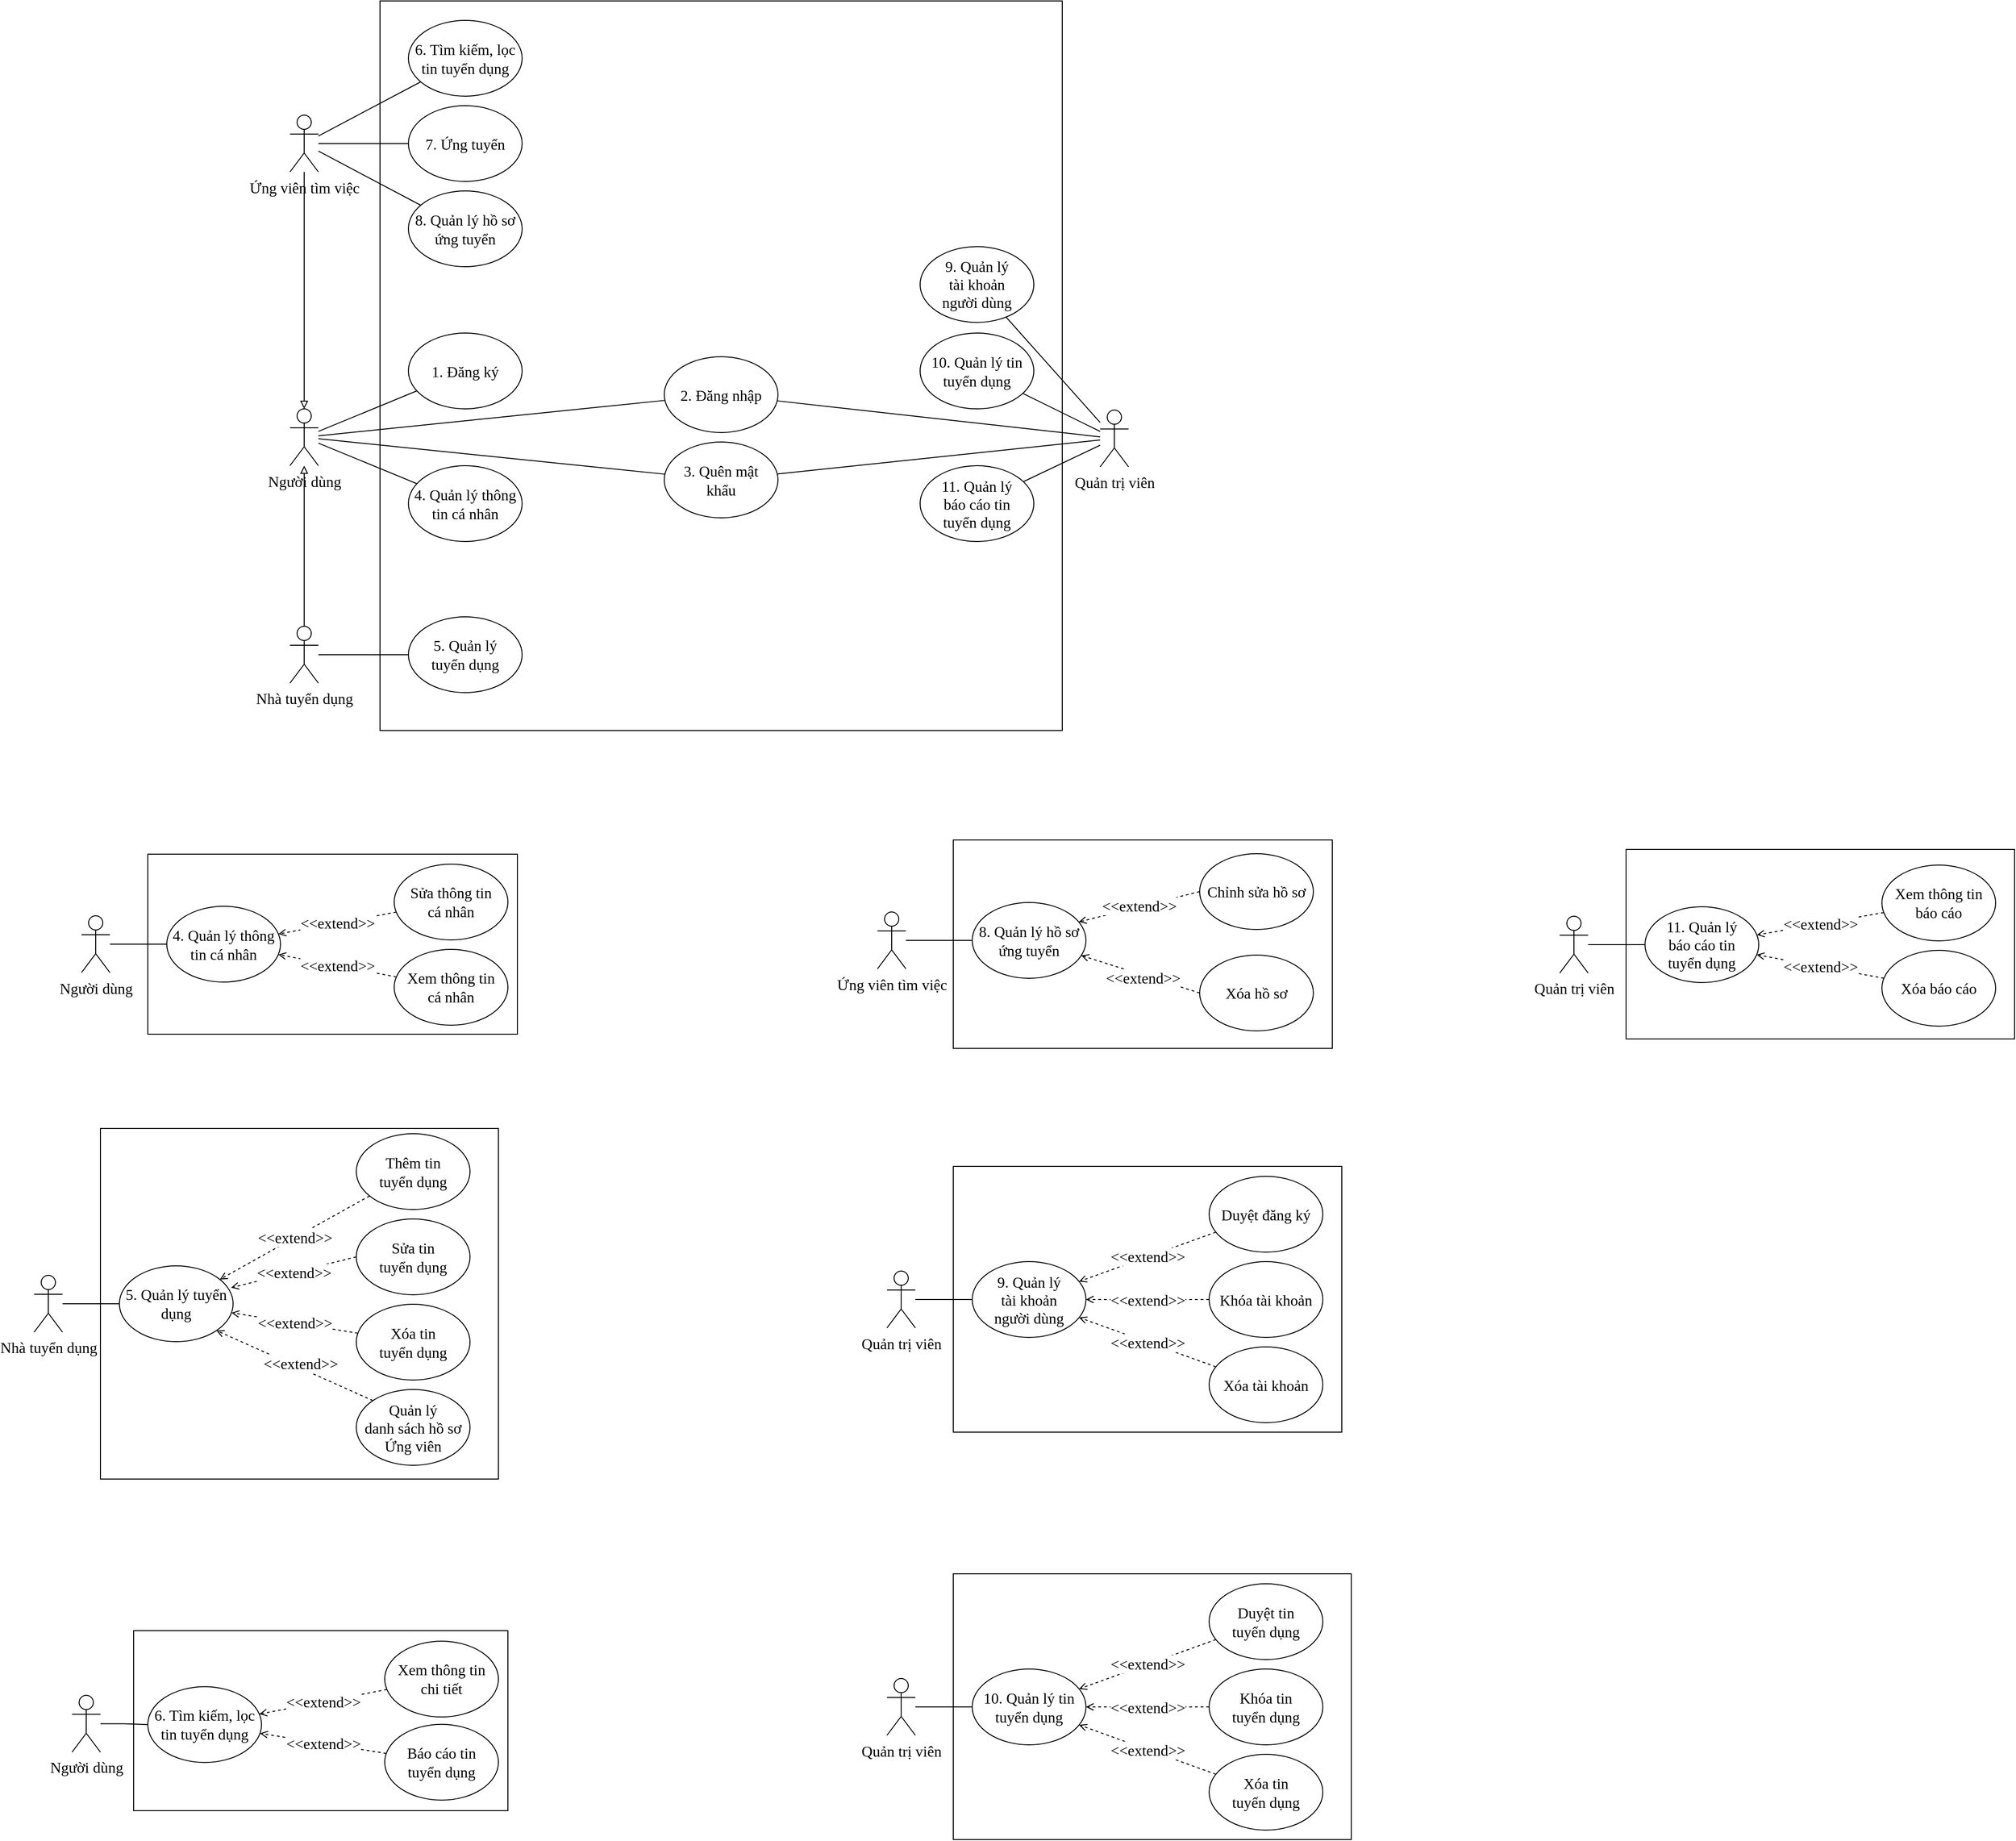 <mxfile version="20.2.3" type="device"><diagram id="CUYJLqiDxSkJgVzejXc8" name="Page-1"><mxGraphModel dx="1226" dy="5682" grid="1" gridSize="10" guides="1" tooltips="1" connect="1" arrows="1" fold="1" page="1" pageScale="1" pageWidth="850" pageHeight="1100" math="0" shadow="0"><root><mxCell id="0"/><mxCell id="1" parent="0"/><mxCell id="nCyiN545a46I5Kh3WYLH-1" value="" style="rounded=0;whiteSpace=wrap;html=1;fontFamily=Times New Roman;fontSize=16;verticalAlign=top;fontStyle=1;" parent="1" vertex="1"><mxGeometry x="1935" y="-4010" width="720" height="770" as="geometry"/></mxCell><mxCell id="nCyiN545a46I5Kh3WYLH-2" style="edgeStyle=orthogonalEdgeStyle;rounded=0;orthogonalLoop=1;jettySize=auto;html=1;fontFamily=Times New Roman;fontSize=16;endArrow=block;endFill=0;" parent="1" source="nCyiN545a46I5Kh3WYLH-6" target="nCyiN545a46I5Kh3WYLH-26" edge="1"><mxGeometry relative="1" as="geometry"/></mxCell><mxCell id="nCyiN545a46I5Kh3WYLH-4" style="edgeStyle=none;rounded=0;orthogonalLoop=1;jettySize=auto;html=1;endArrow=none;endFill=0;fontFamily=Times New Roman;fontSize=16;" parent="1" source="nCyiN545a46I5Kh3WYLH-6" target="nCyiN545a46I5Kh3WYLH-39" edge="1"><mxGeometry relative="1" as="geometry"/></mxCell><mxCell id="YE1rSNIQsOi98AUd0LsD-6" style="edgeStyle=none;rounded=0;orthogonalLoop=1;jettySize=auto;html=1;endArrow=none;endFill=0;" parent="1" source="nCyiN545a46I5Kh3WYLH-6" target="zoKQRF3uKvG4ctZ6YU0x-32" edge="1"><mxGeometry relative="1" as="geometry"/></mxCell><mxCell id="YE1rSNIQsOi98AUd0LsD-8" style="edgeStyle=none;rounded=0;orthogonalLoop=1;jettySize=auto;html=1;endArrow=none;endFill=0;" parent="1" source="nCyiN545a46I5Kh3WYLH-6" target="YE1rSNIQsOi98AUd0LsD-7" edge="1"><mxGeometry relative="1" as="geometry"/></mxCell><mxCell id="nCyiN545a46I5Kh3WYLH-6" value="Ứng viên tìm việc" style="shape=umlActor;verticalLabelPosition=bottom;verticalAlign=top;html=1;outlineConnect=0;fontFamily=Times New Roman;fontSize=16;" parent="1" vertex="1"><mxGeometry x="1840" y="-3889.5" width="30" height="60" as="geometry"/></mxCell><mxCell id="nCyiN545a46I5Kh3WYLH-7" style="edgeStyle=orthogonalEdgeStyle;rounded=0;orthogonalLoop=1;jettySize=auto;html=1;fontFamily=Times New Roman;fontSize=16;endArrow=block;endFill=0;" parent="1" source="nCyiN545a46I5Kh3WYLH-10" target="nCyiN545a46I5Kh3WYLH-26" edge="1"><mxGeometry relative="1" as="geometry"/></mxCell><mxCell id="nCyiN545a46I5Kh3WYLH-8" style="edgeStyle=none;rounded=0;orthogonalLoop=1;jettySize=auto;html=1;endArrow=none;endFill=0;fontFamily=Times New Roman;fontSize=16;" parent="1" source="nCyiN545a46I5Kh3WYLH-10" target="nCyiN545a46I5Kh3WYLH-31" edge="1"><mxGeometry relative="1" as="geometry"/></mxCell><mxCell id="nCyiN545a46I5Kh3WYLH-10" value="Nhà tuyển dụng" style="shape=umlActor;verticalLabelPosition=bottom;verticalAlign=top;html=1;outlineConnect=0;fontFamily=Times New Roman;fontSize=16;" parent="1" vertex="1"><mxGeometry x="1840" y="-3350" width="30" height="60" as="geometry"/></mxCell><mxCell id="nCyiN545a46I5Kh3WYLH-11" style="edgeStyle=none;rounded=0;orthogonalLoop=1;jettySize=auto;html=1;endArrow=none;endFill=0;fontFamily=Times New Roman;fontSize=16;" parent="1" source="nCyiN545a46I5Kh3WYLH-14" target="nCyiN545a46I5Kh3WYLH-33" edge="1"><mxGeometry relative="1" as="geometry"/></mxCell><mxCell id="nCyiN545a46I5Kh3WYLH-12" style="edgeStyle=none;rounded=0;orthogonalLoop=1;jettySize=auto;html=1;endArrow=none;endFill=0;fontFamily=Times New Roman;fontSize=16;" parent="1" source="nCyiN545a46I5Kh3WYLH-14" target="nCyiN545a46I5Kh3WYLH-35" edge="1"><mxGeometry relative="1" as="geometry"/></mxCell><mxCell id="nCyiN545a46I5Kh3WYLH-13" style="edgeStyle=none;rounded=0;orthogonalLoop=1;jettySize=auto;html=1;endArrow=none;endFill=0;fontFamily=Times New Roman;fontSize=16;" parent="1" source="nCyiN545a46I5Kh3WYLH-14" target="nCyiN545a46I5Kh3WYLH-42" edge="1"><mxGeometry relative="1" as="geometry"/></mxCell><mxCell id="YE1rSNIQsOi98AUd0LsD-2" style="rounded=0;orthogonalLoop=1;jettySize=auto;html=1;endArrow=none;endFill=0;" parent="1" source="nCyiN545a46I5Kh3WYLH-14" target="nCyiN545a46I5Kh3WYLH-27" edge="1"><mxGeometry relative="1" as="geometry"/></mxCell><mxCell id="YE1rSNIQsOi98AUd0LsD-4" style="edgeStyle=none;rounded=0;orthogonalLoop=1;jettySize=auto;html=1;endArrow=none;endFill=0;" parent="1" source="nCyiN545a46I5Kh3WYLH-14" target="nCyiN545a46I5Kh3WYLH-70" edge="1"><mxGeometry relative="1" as="geometry"/></mxCell><mxCell id="nCyiN545a46I5Kh3WYLH-14" value="Quản trị viên" style="shape=umlActor;verticalLabelPosition=bottom;verticalAlign=top;html=1;outlineConnect=0;fontFamily=Times New Roman;fontSize=16;" parent="1" vertex="1"><mxGeometry x="2695" y="-3578.25" width="30" height="60" as="geometry"/></mxCell><mxCell id="nCyiN545a46I5Kh3WYLH-18" value="1. Đăng ký" style="ellipse;whiteSpace=wrap;html=1;fontFamily=Times New Roman;fontSize=16;spacingLeft=6;spacingRight=6;" parent="1" vertex="1"><mxGeometry x="1965" y="-3659.5" width="120" height="80" as="geometry"/></mxCell><mxCell id="nCyiN545a46I5Kh3WYLH-21" value="4. Quản lý thông tin cá nhân" style="ellipse;whiteSpace=wrap;html=1;fontFamily=Times New Roman;fontSize=16;spacingLeft=4;spacingRight=4;spacing=3;" parent="1" vertex="1"><mxGeometry x="1965" y="-3519.5" width="120" height="80" as="geometry"/></mxCell><mxCell id="nCyiN545a46I5Kh3WYLH-23" style="edgeStyle=none;rounded=0;orthogonalLoop=1;jettySize=auto;html=1;endArrow=none;endFill=0;fontFamily=Times New Roman;fontSize=16;" parent="1" source="nCyiN545a46I5Kh3WYLH-26" target="nCyiN545a46I5Kh3WYLH-18" edge="1"><mxGeometry relative="1" as="geometry"/></mxCell><mxCell id="nCyiN545a46I5Kh3WYLH-24" style="edgeStyle=none;rounded=0;orthogonalLoop=1;jettySize=auto;html=1;endArrow=none;endFill=0;fontFamily=Times New Roman;fontSize=16;" parent="1" source="nCyiN545a46I5Kh3WYLH-26" target="nCyiN545a46I5Kh3WYLH-21" edge="1"><mxGeometry relative="1" as="geometry"/></mxCell><mxCell id="YE1rSNIQsOi98AUd0LsD-1" style="rounded=0;orthogonalLoop=1;jettySize=auto;html=1;endArrow=none;endFill=0;" parent="1" source="nCyiN545a46I5Kh3WYLH-26" target="nCyiN545a46I5Kh3WYLH-27" edge="1"><mxGeometry relative="1" as="geometry"/></mxCell><mxCell id="YE1rSNIQsOi98AUd0LsD-3" style="rounded=0;orthogonalLoop=1;jettySize=auto;html=1;endArrow=none;endFill=0;" parent="1" source="nCyiN545a46I5Kh3WYLH-26" target="nCyiN545a46I5Kh3WYLH-70" edge="1"><mxGeometry relative="1" as="geometry"/></mxCell><mxCell id="nCyiN545a46I5Kh3WYLH-26" value="Người dùng" style="shape=umlActor;verticalLabelPosition=bottom;verticalAlign=top;html=1;outlineConnect=0;fontFamily=Times New Roman;fontSize=16;" parent="1" vertex="1"><mxGeometry x="1840" y="-3579.5" width="30" height="60" as="geometry"/></mxCell><mxCell id="nCyiN545a46I5Kh3WYLH-27" value="2. Đăng nhập" style="ellipse;whiteSpace=wrap;html=1;fontSize=16;fontFamily=Times New Roman;spacingTop=0;spacingLeft=6;spacingBottom=0;spacingRight=6;spacing=0;" parent="1" vertex="1"><mxGeometry x="2235" y="-3634.5" width="120" height="80" as="geometry"/></mxCell><mxCell id="nCyiN545a46I5Kh3WYLH-31" value="5. Quản lý tuyển dụng" style="ellipse;whiteSpace=wrap;html=1;fontFamily=Times New Roman;fontSize=16;spacingLeft=6;spacingRight=6;" parent="1" vertex="1"><mxGeometry x="1965" y="-3360" width="120" height="80" as="geometry"/></mxCell><mxCell id="nCyiN545a46I5Kh3WYLH-33" value="10. Quản lý tin tuyển dụng" style="ellipse;whiteSpace=wrap;html=1;fontFamily=Times New Roman;fontSize=16;spacingLeft=6;spacingRight=6;" parent="1" vertex="1"><mxGeometry x="2505" y="-3659.5" width="120" height="80" as="geometry"/></mxCell><mxCell id="nCyiN545a46I5Kh3WYLH-35" value="11. Quản lý&lt;br style=&quot;font-size: 16px;&quot;&gt;báo cáo tin tuyển dụng" style="ellipse;whiteSpace=wrap;html=1;fontFamily=Times New Roman;fontSize=16;spacingLeft=6;spacingRight=6;spacing=2;" parent="1" vertex="1"><mxGeometry x="2505" y="-3519.5" width="120" height="80" as="geometry"/></mxCell><mxCell id="nCyiN545a46I5Kh3WYLH-39" value="7. Ứng tuyển" style="ellipse;whiteSpace=wrap;html=1;fontFamily=Times New Roman;fontSize=16;spacingLeft=6;spacingRight=6;" parent="1" vertex="1"><mxGeometry x="1965" y="-3899.5" width="120" height="80" as="geometry"/></mxCell><mxCell id="nCyiN545a46I5Kh3WYLH-42" value="9. Quản lý&lt;br&gt;tài khoản người dùng" style="ellipse;whiteSpace=wrap;html=1;fontFamily=Times New Roman;fontSize=16;spacingLeft=10;spacingRight=10;spacing=7;" parent="1" vertex="1"><mxGeometry x="2505" y="-3750.75" width="120" height="80" as="geometry"/></mxCell><mxCell id="nCyiN545a46I5Kh3WYLH-70" value="3. Quên mật khẩu" style="ellipse;whiteSpace=wrap;html=1;fontSize=16;fontFamily=Times New Roman;spacingTop=0;spacingLeft=6;spacingBottom=0;spacingRight=6;spacing=0;" parent="1" vertex="1"><mxGeometry x="2235" y="-3544.5" width="120" height="80" as="geometry"/></mxCell><mxCell id="nCyiN545a46I5Kh3WYLH-83" value="" style="rounded=0;whiteSpace=wrap;html=1;fontFamily=Times New Roman;fontSize=16;verticalAlign=top;fontStyle=1;" parent="1" vertex="1"><mxGeometry x="1690" y="-3109.5" width="390" height="190" as="geometry"/></mxCell><mxCell id="nCyiN545a46I5Kh3WYLH-84" style="edgeStyle=orthogonalEdgeStyle;rounded=0;orthogonalLoop=1;jettySize=auto;html=1;endArrow=none;endFill=0;fontFamily=Times New Roman;fontSize=16;" parent="1" source="nCyiN545a46I5Kh3WYLH-85" target="nCyiN545a46I5Kh3WYLH-89" edge="1"><mxGeometry relative="1" as="geometry"/></mxCell><mxCell id="nCyiN545a46I5Kh3WYLH-85" value="Người dùng" style="shape=umlActor;verticalLabelPosition=bottom;verticalAlign=top;html=1;outlineConnect=0;fontFamily=Times New Roman;fontSize=16;" parent="1" vertex="1"><mxGeometry x="1620" y="-3044.5" width="30" height="60" as="geometry"/></mxCell><mxCell id="nCyiN545a46I5Kh3WYLH-87" value="&amp;lt;&amp;lt;extend&amp;gt;&amp;gt;" style="rounded=0;orthogonalLoop=1;jettySize=auto;html=1;dashed=1;endArrow=open;endFill=0;fontFamily=Times New Roman;fontSize=16;" parent="1" source="nCyiN545a46I5Kh3WYLH-92" target="nCyiN545a46I5Kh3WYLH-89" edge="1"><mxGeometry relative="1" as="geometry"/></mxCell><mxCell id="nCyiN545a46I5Kh3WYLH-89" value="4. Quản lý thông tin cá nhân" style="ellipse;whiteSpace=wrap;html=1;fontSize=16;fontFamily=Times New Roman;spacingTop=0;spacingLeft=6;spacingBottom=0;spacingRight=6;spacing=0;" parent="1" vertex="1"><mxGeometry x="1710" y="-3054.5" width="120" height="80" as="geometry"/></mxCell><mxCell id="nCyiN545a46I5Kh3WYLH-92" value="Sửa thông tin&lt;br&gt;cá nhân" style="ellipse;whiteSpace=wrap;html=1;fontSize=16;fontFamily=Times New Roman;spacingTop=0;spacingLeft=6;spacingBottom=0;spacingRight=6;spacing=0;" parent="1" vertex="1"><mxGeometry x="1950" y="-3099" width="120" height="80" as="geometry"/></mxCell><mxCell id="nCyiN545a46I5Kh3WYLH-133" value="" style="rounded=0;whiteSpace=wrap;html=1;fontFamily=Times New Roman;fontSize=16;verticalAlign=top;fontStyle=1;" parent="1" vertex="1"><mxGeometry x="1640" y="-2820" width="420" height="370" as="geometry"/></mxCell><mxCell id="nCyiN545a46I5Kh3WYLH-134" style="edgeStyle=orthogonalEdgeStyle;rounded=0;orthogonalLoop=1;jettySize=auto;html=1;endArrow=none;endFill=0;fontFamily=Times New Roman;fontSize=16;" parent="1" source="nCyiN545a46I5Kh3WYLH-135" target="nCyiN545a46I5Kh3WYLH-139" edge="1"><mxGeometry relative="1" as="geometry"/></mxCell><mxCell id="nCyiN545a46I5Kh3WYLH-135" value="Nhà tuyển dụng" style="shape=umlActor;verticalLabelPosition=bottom;verticalAlign=top;html=1;outlineConnect=0;fontFamily=Times New Roman;fontSize=16;" parent="1" vertex="1"><mxGeometry x="1570" y="-2665" width="30" height="60" as="geometry"/></mxCell><mxCell id="nCyiN545a46I5Kh3WYLH-137" value="&amp;lt;&amp;lt;extend&amp;gt;&amp;gt;" style="rounded=0;orthogonalLoop=1;jettySize=auto;html=1;dashed=1;endArrow=open;endFill=0;fontFamily=Times New Roman;fontSize=16;" parent="1" source="nCyiN545a46I5Kh3WYLH-142" target="nCyiN545a46I5Kh3WYLH-139" edge="1"><mxGeometry relative="1" as="geometry"/></mxCell><mxCell id="nCyiN545a46I5Kh3WYLH-138" value="&amp;lt;&amp;lt;extend&amp;gt;&amp;gt;" style="edgeStyle=none;rounded=0;orthogonalLoop=1;jettySize=auto;html=1;dashed=1;endArrow=open;endFill=0;fontFamily=Times New Roman;fontSize=16;" parent="1" source="nCyiN545a46I5Kh3WYLH-141" target="nCyiN545a46I5Kh3WYLH-139" edge="1"><mxGeometry relative="1" as="geometry"/></mxCell><mxCell id="nCyiN545a46I5Kh3WYLH-139" value="5. Quản lý tuyển dụng" style="ellipse;whiteSpace=wrap;html=1;fontSize=16;fontFamily=Times New Roman;spacingTop=0;spacingLeft=6;spacingBottom=0;spacingRight=6;spacing=0;" parent="1" vertex="1"><mxGeometry x="1660" y="-2675" width="120" height="80" as="geometry"/></mxCell><mxCell id="nCyiN545a46I5Kh3WYLH-140" value="Sửa tin&lt;br&gt;tuyển dụng" style="ellipse;whiteSpace=wrap;html=1;fontSize=16;fontFamily=Times New Roman;spacingTop=0;spacingLeft=6;spacingBottom=0;spacingRight=6;spacing=0;" parent="1" vertex="1"><mxGeometry x="1910" y="-2724.5" width="120" height="80" as="geometry"/></mxCell><mxCell id="nCyiN545a46I5Kh3WYLH-141" value="Thêm tin&lt;br&gt;tuyển dụng" style="ellipse;whiteSpace=wrap;html=1;fontSize=16;fontFamily=Times New Roman;spacingTop=0;spacingLeft=6;spacingBottom=0;spacingRight=6;spacing=0;" parent="1" vertex="1"><mxGeometry x="1910" y="-2814.5" width="120" height="80" as="geometry"/></mxCell><mxCell id="nCyiN545a46I5Kh3WYLH-142" value="Xóa tin&lt;br&gt;tuyển dụng" style="ellipse;whiteSpace=wrap;html=1;fontSize=16;fontFamily=Times New Roman;spacingTop=0;spacingLeft=6;spacingBottom=0;spacingRight=6;spacing=0;" parent="1" vertex="1"><mxGeometry x="1910" y="-2634.5" width="120" height="80" as="geometry"/></mxCell><mxCell id="nCyiN545a46I5Kh3WYLH-153" value="" style="rounded=0;whiteSpace=wrap;html=1;fontFamily=Times New Roman;fontSize=16;verticalAlign=top;fontStyle=1;" parent="1" vertex="1"><mxGeometry x="2540" y="-2780" width="410" height="280.5" as="geometry"/></mxCell><mxCell id="nCyiN545a46I5Kh3WYLH-154" style="edgeStyle=orthogonalEdgeStyle;rounded=0;orthogonalLoop=1;jettySize=auto;html=1;endArrow=none;endFill=0;fontFamily=Times New Roman;fontSize=16;" parent="1" source="nCyiN545a46I5Kh3WYLH-155" target="nCyiN545a46I5Kh3WYLH-159" edge="1"><mxGeometry relative="1" as="geometry"/></mxCell><mxCell id="nCyiN545a46I5Kh3WYLH-155" value="Quản trị viên" style="shape=umlActor;verticalLabelPosition=bottom;verticalAlign=top;html=1;outlineConnect=0;fontFamily=Times New Roman;fontSize=16;" parent="1" vertex="1"><mxGeometry x="2470" y="-2669.5" width="30" height="60" as="geometry"/></mxCell><mxCell id="nCyiN545a46I5Kh3WYLH-156" value="&amp;lt;&amp;lt;extend&amp;gt;&amp;gt;" style="edgeStyle=orthogonalEdgeStyle;rounded=0;orthogonalLoop=1;jettySize=auto;html=1;endArrow=open;endFill=0;dashed=1;fontFamily=Times New Roman;fontSize=16;" parent="1" source="nCyiN545a46I5Kh3WYLH-160" target="nCyiN545a46I5Kh3WYLH-159" edge="1"><mxGeometry relative="1" as="geometry"/></mxCell><mxCell id="nCyiN545a46I5Kh3WYLH-157" value="&amp;lt;&amp;lt;extend&amp;gt;&amp;gt;" style="rounded=0;orthogonalLoop=1;jettySize=auto;html=1;dashed=1;endArrow=open;endFill=0;fontFamily=Times New Roman;fontSize=16;" parent="1" source="nCyiN545a46I5Kh3WYLH-162" target="nCyiN545a46I5Kh3WYLH-159" edge="1"><mxGeometry relative="1" as="geometry"/></mxCell><mxCell id="nCyiN545a46I5Kh3WYLH-158" value="&amp;lt;&amp;lt;extend&amp;gt;&amp;gt;" style="edgeStyle=none;rounded=0;orthogonalLoop=1;jettySize=auto;html=1;dashed=1;endArrow=open;endFill=0;fontFamily=Times New Roman;fontSize=16;" parent="1" source="nCyiN545a46I5Kh3WYLH-161" target="nCyiN545a46I5Kh3WYLH-159" edge="1"><mxGeometry relative="1" as="geometry"/></mxCell><mxCell id="nCyiN545a46I5Kh3WYLH-159" value="9. Quản lý&lt;br style=&quot;font-size: 16px;&quot;&gt;tài khoản&lt;br style=&quot;font-size: 16px;&quot;&gt;người dùng" style="ellipse;whiteSpace=wrap;html=1;fontSize=16;fontFamily=Times New Roman;spacingTop=0;spacingLeft=6;spacingBottom=0;spacingRight=6;spacing=0;" parent="1" vertex="1"><mxGeometry x="2560" y="-2679.5" width="120" height="80" as="geometry"/></mxCell><mxCell id="nCyiN545a46I5Kh3WYLH-160" value="Khóa tài khoản" style="ellipse;whiteSpace=wrap;html=1;fontSize=16;fontFamily=Times New Roman;spacingTop=0;spacingLeft=6;spacingBottom=0;spacingRight=6;spacing=0;" parent="1" vertex="1"><mxGeometry x="2810" y="-2679.5" width="120" height="80" as="geometry"/></mxCell><mxCell id="nCyiN545a46I5Kh3WYLH-161" value="Duyệt đăng ký" style="ellipse;whiteSpace=wrap;html=1;fontSize=16;fontFamily=Times New Roman;spacingTop=0;spacingLeft=6;spacingBottom=0;spacingRight=6;spacing=0;" parent="1" vertex="1"><mxGeometry x="2810" y="-2769.5" width="120" height="80" as="geometry"/></mxCell><mxCell id="nCyiN545a46I5Kh3WYLH-162" value="Xóa tài khoản" style="ellipse;whiteSpace=wrap;html=1;fontSize=16;fontFamily=Times New Roman;spacingTop=0;spacingLeft=6;spacingBottom=0;spacingRight=6;spacing=0;" parent="1" vertex="1"><mxGeometry x="2810" y="-2589.5" width="120" height="80" as="geometry"/></mxCell><mxCell id="nCyiN545a46I5Kh3WYLH-163" value="" style="rounded=0;whiteSpace=wrap;html=1;fontFamily=Times New Roman;fontSize=16;verticalAlign=top;fontStyle=1;" parent="1" vertex="1"><mxGeometry x="2540" y="-2350" width="420" height="280.5" as="geometry"/></mxCell><mxCell id="nCyiN545a46I5Kh3WYLH-164" style="edgeStyle=orthogonalEdgeStyle;rounded=0;orthogonalLoop=1;jettySize=auto;html=1;endArrow=none;endFill=0;fontFamily=Times New Roman;fontSize=16;" parent="1" source="nCyiN545a46I5Kh3WYLH-165" target="nCyiN545a46I5Kh3WYLH-169" edge="1"><mxGeometry relative="1" as="geometry"/></mxCell><mxCell id="nCyiN545a46I5Kh3WYLH-165" value="Quản trị viên" style="shape=umlActor;verticalLabelPosition=bottom;verticalAlign=top;html=1;outlineConnect=0;fontFamily=Times New Roman;fontSize=16;" parent="1" vertex="1"><mxGeometry x="2470" y="-2239.5" width="30" height="60" as="geometry"/></mxCell><mxCell id="nCyiN545a46I5Kh3WYLH-166" value="&amp;lt;&amp;lt;extend&amp;gt;&amp;gt;" style="edgeStyle=orthogonalEdgeStyle;rounded=0;orthogonalLoop=1;jettySize=auto;html=1;endArrow=open;endFill=0;dashed=1;fontFamily=Times New Roman;fontSize=16;" parent="1" source="nCyiN545a46I5Kh3WYLH-170" target="nCyiN545a46I5Kh3WYLH-169" edge="1"><mxGeometry relative="1" as="geometry"/></mxCell><mxCell id="nCyiN545a46I5Kh3WYLH-167" value="&amp;lt;&amp;lt;extend&amp;gt;&amp;gt;" style="rounded=0;orthogonalLoop=1;jettySize=auto;html=1;dashed=1;endArrow=open;endFill=0;fontFamily=Times New Roman;fontSize=16;" parent="1" source="nCyiN545a46I5Kh3WYLH-172" target="nCyiN545a46I5Kh3WYLH-169" edge="1"><mxGeometry relative="1" as="geometry"/></mxCell><mxCell id="nCyiN545a46I5Kh3WYLH-168" value="&amp;lt;&amp;lt;extend&amp;gt;&amp;gt;" style="edgeStyle=none;rounded=0;orthogonalLoop=1;jettySize=auto;html=1;dashed=1;endArrow=open;endFill=0;fontFamily=Times New Roman;fontSize=16;" parent="1" source="nCyiN545a46I5Kh3WYLH-171" target="nCyiN545a46I5Kh3WYLH-169" edge="1"><mxGeometry relative="1" as="geometry"/></mxCell><mxCell id="nCyiN545a46I5Kh3WYLH-169" value="10. Quản lý tin tuyển dụng" style="ellipse;whiteSpace=wrap;html=1;fontSize=16;fontFamily=Times New Roman;spacingTop=0;spacingLeft=6;spacingBottom=0;spacingRight=6;spacing=0;" parent="1" vertex="1"><mxGeometry x="2560" y="-2249.5" width="120" height="80" as="geometry"/></mxCell><mxCell id="nCyiN545a46I5Kh3WYLH-170" value="Khóa tin&lt;br&gt;tuyển dụng" style="ellipse;whiteSpace=wrap;html=1;fontSize=16;fontFamily=Times New Roman;spacingTop=0;spacingLeft=6;spacingBottom=0;spacingRight=6;spacing=0;" parent="1" vertex="1"><mxGeometry x="2810" y="-2249.5" width="120" height="80" as="geometry"/></mxCell><mxCell id="nCyiN545a46I5Kh3WYLH-171" value="Duyệt tin&lt;br&gt;tuyển dụng" style="ellipse;whiteSpace=wrap;html=1;fontSize=16;fontFamily=Times New Roman;spacingTop=0;spacingLeft=6;spacingBottom=0;spacingRight=6;spacing=0;" parent="1" vertex="1"><mxGeometry x="2810" y="-2339.5" width="120" height="80" as="geometry"/></mxCell><mxCell id="nCyiN545a46I5Kh3WYLH-172" value="Xóa tin&lt;br&gt;tuyển dụng" style="ellipse;whiteSpace=wrap;html=1;fontSize=16;fontFamily=Times New Roman;spacingTop=0;spacingLeft=6;spacingBottom=0;spacingRight=6;spacing=0;" parent="1" vertex="1"><mxGeometry x="2810" y="-2159.5" width="120" height="80" as="geometry"/></mxCell><mxCell id="nCyiN545a46I5Kh3WYLH-173" value="" style="rounded=0;whiteSpace=wrap;html=1;fontFamily=Times New Roman;fontSize=16;verticalAlign=top;fontStyle=1;" parent="1" vertex="1"><mxGeometry x="3250" y="-3114.5" width="410" height="200" as="geometry"/></mxCell><mxCell id="nCyiN545a46I5Kh3WYLH-174" style="edgeStyle=orthogonalEdgeStyle;rounded=0;orthogonalLoop=1;jettySize=auto;html=1;endArrow=none;endFill=0;fontFamily=Times New Roman;fontSize=16;" parent="1" source="nCyiN545a46I5Kh3WYLH-175" target="nCyiN545a46I5Kh3WYLH-179" edge="1"><mxGeometry relative="1" as="geometry"/></mxCell><mxCell id="nCyiN545a46I5Kh3WYLH-175" value="Quản trị viên" style="shape=umlActor;verticalLabelPosition=bottom;verticalAlign=top;html=1;outlineConnect=0;fontFamily=Times New Roman;fontSize=16;" parent="1" vertex="1"><mxGeometry x="3180" y="-3044" width="30" height="60" as="geometry"/></mxCell><mxCell id="nCyiN545a46I5Kh3WYLH-176" value="&amp;lt;&amp;lt;extend&amp;gt;&amp;gt;" style="rounded=0;orthogonalLoop=1;jettySize=auto;html=1;endArrow=open;endFill=0;dashed=1;fontFamily=Times New Roman;fontSize=16;" parent="1" source="nCyiN545a46I5Kh3WYLH-180" target="nCyiN545a46I5Kh3WYLH-179" edge="1"><mxGeometry relative="1" as="geometry"/></mxCell><mxCell id="nCyiN545a46I5Kh3WYLH-178" value="&amp;lt;&amp;lt;extend&amp;gt;&amp;gt;" style="edgeStyle=none;rounded=0;orthogonalLoop=1;jettySize=auto;html=1;dashed=1;endArrow=open;endFill=0;fontFamily=Times New Roman;fontSize=16;" parent="1" source="nCyiN545a46I5Kh3WYLH-181" target="nCyiN545a46I5Kh3WYLH-179" edge="1"><mxGeometry relative="1" as="geometry"/></mxCell><mxCell id="nCyiN545a46I5Kh3WYLH-179" value="11. Quản lý&lt;br style=&quot;font-size: 16px;&quot;&gt;báo cáo tin&lt;br style=&quot;font-size: 16px;&quot;&gt;tuyển dụng" style="ellipse;whiteSpace=wrap;html=1;fontSize=16;fontFamily=Times New Roman;spacingTop=0;spacingLeft=6;spacingBottom=0;spacingRight=6;spacing=0;" parent="1" vertex="1"><mxGeometry x="3270" y="-3054" width="120" height="80" as="geometry"/></mxCell><mxCell id="nCyiN545a46I5Kh3WYLH-180" value="Xóa báo cáo" style="ellipse;whiteSpace=wrap;html=1;fontSize=16;fontFamily=Times New Roman;spacingTop=0;spacingLeft=6;spacingBottom=0;spacingRight=6;spacing=0;" parent="1" vertex="1"><mxGeometry x="3520" y="-3008" width="120" height="80" as="geometry"/></mxCell><mxCell id="nCyiN545a46I5Kh3WYLH-181" value="Xem thông tin báo cáo" style="ellipse;whiteSpace=wrap;html=1;fontSize=16;fontFamily=Times New Roman;spacingTop=0;spacingLeft=6;spacingBottom=0;spacingRight=6;spacing=0;" parent="1" vertex="1"><mxGeometry x="3520" y="-3098" width="120" height="80" as="geometry"/></mxCell><mxCell id="nCyiN545a46I5Kh3WYLH-193" value="" style="rounded=0;whiteSpace=wrap;html=1;fontFamily=Times New Roman;fontSize=16;verticalAlign=top;fontStyle=1;" parent="1" vertex="1"><mxGeometry x="2540" y="-3124.5" width="400" height="220" as="geometry"/></mxCell><mxCell id="nCyiN545a46I5Kh3WYLH-194" style="edgeStyle=orthogonalEdgeStyle;rounded=0;orthogonalLoop=1;jettySize=auto;html=1;endArrow=none;endFill=0;fontFamily=Times New Roman;fontSize=16;" parent="1" source="nCyiN545a46I5Kh3WYLH-195" target="nCyiN545a46I5Kh3WYLH-199" edge="1"><mxGeometry relative="1" as="geometry"/></mxCell><mxCell id="nCyiN545a46I5Kh3WYLH-195" value="Ứng viên tìm việc" style="shape=umlActor;verticalLabelPosition=bottom;verticalAlign=top;html=1;outlineConnect=0;fontFamily=Times New Roman;fontSize=16;" parent="1" vertex="1"><mxGeometry x="2460" y="-3048.5" width="30" height="60" as="geometry"/></mxCell><mxCell id="nCyiN545a46I5Kh3WYLH-199" value="8. Quản lý hồ sơ ứng tuyển" style="ellipse;whiteSpace=wrap;html=1;fontSize=16;fontFamily=Times New Roman;spacingTop=0;spacingLeft=6;spacingBottom=0;spacingRight=6;spacing=0;" parent="1" vertex="1"><mxGeometry x="2560" y="-3058.5" width="120" height="80" as="geometry"/></mxCell><mxCell id="zoKQRF3uKvG4ctZ6YU0x-32" value="6. Tìm kiếm, lọc tin tuyển dụng" style="ellipse;whiteSpace=wrap;html=1;fontSize=16;fontFamily=Times New Roman;spacingTop=0;spacingLeft=6;spacingBottom=0;spacingRight=6;spacing=0;" parent="1" vertex="1"><mxGeometry x="1965" y="-3989.5" width="120" height="80" as="geometry"/></mxCell><mxCell id="G83FsQYrg_A0TDRvzl20-7" value="Xem thông tin&lt;br&gt;cá nhân" style="ellipse;whiteSpace=wrap;html=1;fontSize=16;fontFamily=Times New Roman;spacingTop=0;spacingLeft=6;spacingBottom=0;spacingRight=6;spacing=0;" parent="1" vertex="1"><mxGeometry x="1950" y="-3009" width="120" height="80" as="geometry"/></mxCell><mxCell id="G83FsQYrg_A0TDRvzl20-8" value="&amp;lt;&amp;lt;extend&amp;gt;&amp;gt;" style="rounded=0;orthogonalLoop=1;jettySize=auto;html=1;dashed=1;endArrow=open;endFill=0;fontFamily=Times New Roman;fontSize=16;" parent="1" source="G83FsQYrg_A0TDRvzl20-7" target="nCyiN545a46I5Kh3WYLH-89" edge="1"><mxGeometry relative="1" as="geometry"><mxPoint x="1960" y="-3049" as="sourcePoint"/><mxPoint x="1840" y="-3049" as="targetPoint"/></mxGeometry></mxCell><mxCell id="G83FsQYrg_A0TDRvzl20-9" value="" style="rounded=0;whiteSpace=wrap;html=1;fontFamily=Times New Roman;fontSize=16;verticalAlign=top;fontStyle=1;" parent="1" vertex="1"><mxGeometry x="1675" y="-2290" width="395" height="190" as="geometry"/></mxCell><mxCell id="G83FsQYrg_A0TDRvzl20-10" style="edgeStyle=orthogonalEdgeStyle;rounded=0;orthogonalLoop=1;jettySize=auto;html=1;endArrow=none;endFill=0;fontFamily=Times New Roman;fontSize=16;" parent="1" source="G83FsQYrg_A0TDRvzl20-11" target="G83FsQYrg_A0TDRvzl20-13" edge="1"><mxGeometry relative="1" as="geometry"/></mxCell><mxCell id="G83FsQYrg_A0TDRvzl20-11" value="Người dùng" style="shape=umlActor;verticalLabelPosition=bottom;verticalAlign=top;html=1;outlineConnect=0;fontFamily=Times New Roman;fontSize=16;" parent="1" vertex="1"><mxGeometry x="1610" y="-2221.75" width="30" height="60" as="geometry"/></mxCell><mxCell id="G83FsQYrg_A0TDRvzl20-12" value="&amp;lt;&amp;lt;extend&amp;gt;&amp;gt;" style="rounded=0;orthogonalLoop=1;jettySize=auto;html=1;dashed=1;endArrow=open;endFill=0;fontFamily=Times New Roman;fontSize=16;" parent="1" source="G83FsQYrg_A0TDRvzl20-14" target="G83FsQYrg_A0TDRvzl20-13" edge="1"><mxGeometry relative="1" as="geometry"/></mxCell><mxCell id="G83FsQYrg_A0TDRvzl20-13" value="6. Tìm kiếm, lọc tin tuyển dụng" style="ellipse;whiteSpace=wrap;html=1;fontSize=16;fontFamily=Times New Roman;spacingTop=0;spacingLeft=6;spacingBottom=0;spacingRight=6;spacing=0;" parent="1" vertex="1"><mxGeometry x="1690" y="-2230.87" width="120" height="80" as="geometry"/></mxCell><mxCell id="G83FsQYrg_A0TDRvzl20-14" value="Xem thông tin chi tiết" style="ellipse;whiteSpace=wrap;html=1;fontSize=16;fontFamily=Times New Roman;spacingTop=0;spacingLeft=6;spacingBottom=0;spacingRight=6;spacing=0;" parent="1" vertex="1"><mxGeometry x="1940" y="-2278.87" width="120" height="80" as="geometry"/></mxCell><mxCell id="G83FsQYrg_A0TDRvzl20-19" value="Báo cáo tin tuyển dụng" style="ellipse;whiteSpace=wrap;html=1;fontSize=16;fontFamily=Times New Roman;spacingTop=0;spacingLeft=6;spacingBottom=0;spacingRight=6;spacing=0;" parent="1" vertex="1"><mxGeometry x="1940" y="-2191.12" width="120" height="80" as="geometry"/></mxCell><mxCell id="G83FsQYrg_A0TDRvzl20-22" value="&amp;lt;&amp;lt;extend&amp;gt;&amp;gt;" style="rounded=0;orthogonalLoop=1;jettySize=auto;html=1;dashed=1;endArrow=open;endFill=0;fontFamily=Times New Roman;fontSize=16;" parent="1" source="G83FsQYrg_A0TDRvzl20-19" target="G83FsQYrg_A0TDRvzl20-13" edge="1"><mxGeometry relative="1" as="geometry"><mxPoint x="1952.111" y="-2089.259" as="sourcePoint"/><mxPoint x="1807.794" y="-2141.364" as="targetPoint"/></mxGeometry></mxCell><mxCell id="YE1rSNIQsOi98AUd0LsD-7" value="8. Quản lý hồ sơ ứng tuyển" style="ellipse;whiteSpace=wrap;html=1;fontSize=16;fontFamily=Times New Roman;spacingTop=0;spacingLeft=6;spacingBottom=0;spacingRight=6;spacing=0;" parent="1" vertex="1"><mxGeometry x="1965" y="-3809.5" width="120" height="80" as="geometry"/></mxCell><mxCell id="Mkv2bQE9U4Nz1uzOs4G1-4" value="Quản lý&lt;br style=&quot;font-size: 16px;&quot;&gt;danh sách hồ sơ Ứng viên" style="ellipse;whiteSpace=wrap;html=1;fontSize=16;fontFamily=Times New Roman;spacingTop=0;spacingLeft=6;spacingBottom=0;spacingRight=6;spacing=0;" parent="1" vertex="1"><mxGeometry x="1910" y="-2544.5" width="120" height="80" as="geometry"/></mxCell><mxCell id="Mkv2bQE9U4Nz1uzOs4G1-5" value="&amp;lt;&amp;lt;extend&amp;gt;&amp;gt;" style="rounded=0;orthogonalLoop=1;jettySize=auto;html=1;dashed=1;endArrow=open;endFill=0;fontFamily=Times New Roman;fontSize=16;entryX=1;entryY=1;entryDx=0;entryDy=0;exitX=0;exitY=0;exitDx=0;exitDy=0;" parent="1" source="Mkv2bQE9U4Nz1uzOs4G1-4" target="nCyiN545a46I5Kh3WYLH-139" edge="1"><mxGeometry x="-0.066" y="-5" relative="1" as="geometry"><mxPoint x="1907.224" y="-2508.499" as="sourcePoint"/><mxPoint x="1782.776" y="-2532.42" as="targetPoint"/><mxPoint x="-1" as="offset"/></mxGeometry></mxCell><mxCell id="Mkv2bQE9U4Nz1uzOs4G1-6" value="&amp;lt;&amp;lt;extend&amp;gt;&amp;gt;" style="rounded=0;orthogonalLoop=1;jettySize=auto;html=1;dashed=1;endArrow=open;endFill=0;fontFamily=Times New Roman;fontSize=16;exitX=0;exitY=0.5;exitDx=0;exitDy=0;entryX=0.982;entryY=0.288;entryDx=0;entryDy=0;entryPerimeter=0;" parent="1" source="nCyiN545a46I5Kh3WYLH-140" target="nCyiN545a46I5Kh3WYLH-139" edge="1"><mxGeometry x="0.001" relative="1" as="geometry"><mxPoint x="1894.268" y="-2668.504" as="sourcePoint"/><mxPoint x="1770" y="-2644.5" as="targetPoint"/><mxPoint as="offset"/></mxGeometry></mxCell><mxCell id="7UpUdxPerCjCNvXFM8ZW-2" value="Xóa hồ sơ" style="ellipse;whiteSpace=wrap;html=1;fontSize=16;fontFamily=Times New Roman;spacingTop=0;spacingLeft=6;spacingBottom=0;spacingRight=6;spacing=0;" parent="1" vertex="1"><mxGeometry x="2800" y="-3003" width="120" height="80" as="geometry"/></mxCell><mxCell id="7UpUdxPerCjCNvXFM8ZW-3" value="Chỉnh sửa hồ sơ" style="ellipse;whiteSpace=wrap;html=1;fontSize=16;fontFamily=Times New Roman;spacingTop=0;spacingLeft=6;spacingBottom=0;spacingRight=6;spacing=0;" parent="1" vertex="1"><mxGeometry x="2800" y="-3110" width="120" height="80" as="geometry"/></mxCell><mxCell id="7UpUdxPerCjCNvXFM8ZW-4" value="&amp;lt;&amp;lt;extend&amp;gt;&amp;gt;" style="rounded=0;orthogonalLoop=1;jettySize=auto;html=1;dashed=1;endArrow=open;endFill=0;fontFamily=Times New Roman;fontSize=16;entryX=0.958;entryY=0.699;entryDx=0;entryDy=0;entryPerimeter=0;exitX=0;exitY=0.5;exitDx=0;exitDy=0;" parent="1" source="7UpUdxPerCjCNvXFM8ZW-2" target="nCyiN545a46I5Kh3WYLH-199" edge="1"><mxGeometry x="-0.064" y="3" relative="1" as="geometry"><mxPoint x="2814.309" y="-2953.446" as="sourcePoint"/><mxPoint x="2669.999" y="-3005.559" as="targetPoint"/><mxPoint as="offset"/></mxGeometry></mxCell><mxCell id="7UpUdxPerCjCNvXFM8ZW-5" value="&amp;lt;&amp;lt;extend&amp;gt;&amp;gt;" style="edgeStyle=none;rounded=0;orthogonalLoop=1;jettySize=auto;html=1;dashed=1;endArrow=open;endFill=0;fontFamily=Times New Roman;fontSize=16;entryX=0.937;entryY=0.257;entryDx=0;entryDy=0;entryPerimeter=0;exitX=0;exitY=0.5;exitDx=0;exitDy=0;" parent="1" source="7UpUdxPerCjCNvXFM8ZW-3" target="nCyiN545a46I5Kh3WYLH-199" edge="1"><mxGeometry x="-0.004" y="-1" relative="1" as="geometry"><mxPoint x="2813.904" y="-3058.499" as="sourcePoint"/><mxPoint x="2679.997" y="-3034.747" as="targetPoint"/><mxPoint as="offset"/></mxGeometry></mxCell></root></mxGraphModel></diagram></mxfile>